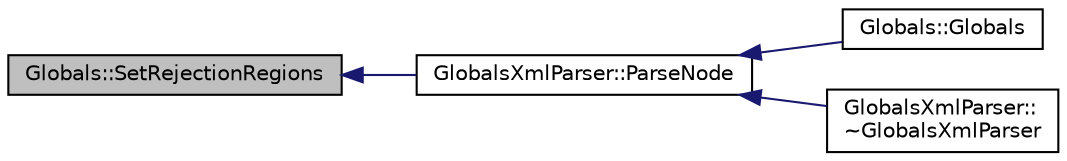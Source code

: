 digraph "Globals::SetRejectionRegions"
{
  edge [fontname="Helvetica",fontsize="10",labelfontname="Helvetica",labelfontsize="10"];
  node [fontname="Helvetica",fontsize="10",shape=record];
  rankdir="LR";
  Node1 [label="Globals::SetRejectionRegions",height=0.2,width=0.4,color="black", fillcolor="grey75", style="filled", fontcolor="black"];
  Node1 -> Node2 [dir="back",color="midnightblue",fontsize="10",style="solid",fontname="Helvetica"];
  Node2 [label="GlobalsXmlParser::ParseNode",height=0.2,width=0.4,color="black", fillcolor="white", style="filled",URL="$de/db6/class_globals_xml_parser.html#ad982da889dd91b5f1d9823f9dfca646e"];
  Node2 -> Node3 [dir="back",color="midnightblue",fontsize="10",style="solid",fontname="Helvetica"];
  Node3 [label="Globals::Globals",height=0.2,width=0.4,color="black", fillcolor="white", style="filled",URL="$d3/daf/class_globals.html#ad6c9fda8d0018300ce2a7b7e481181c2",tooltip="Default Constructor. "];
  Node2 -> Node4 [dir="back",color="midnightblue",fontsize="10",style="solid",fontname="Helvetica"];
  Node4 [label="GlobalsXmlParser::\l~GlobalsXmlParser",height=0.2,width=0.4,color="black", fillcolor="white", style="filled",URL="$de/db6/class_globals_xml_parser.html#a666ff63de6175d6844cc8e9b098bf25a",tooltip="Default Destructor. "];
}
